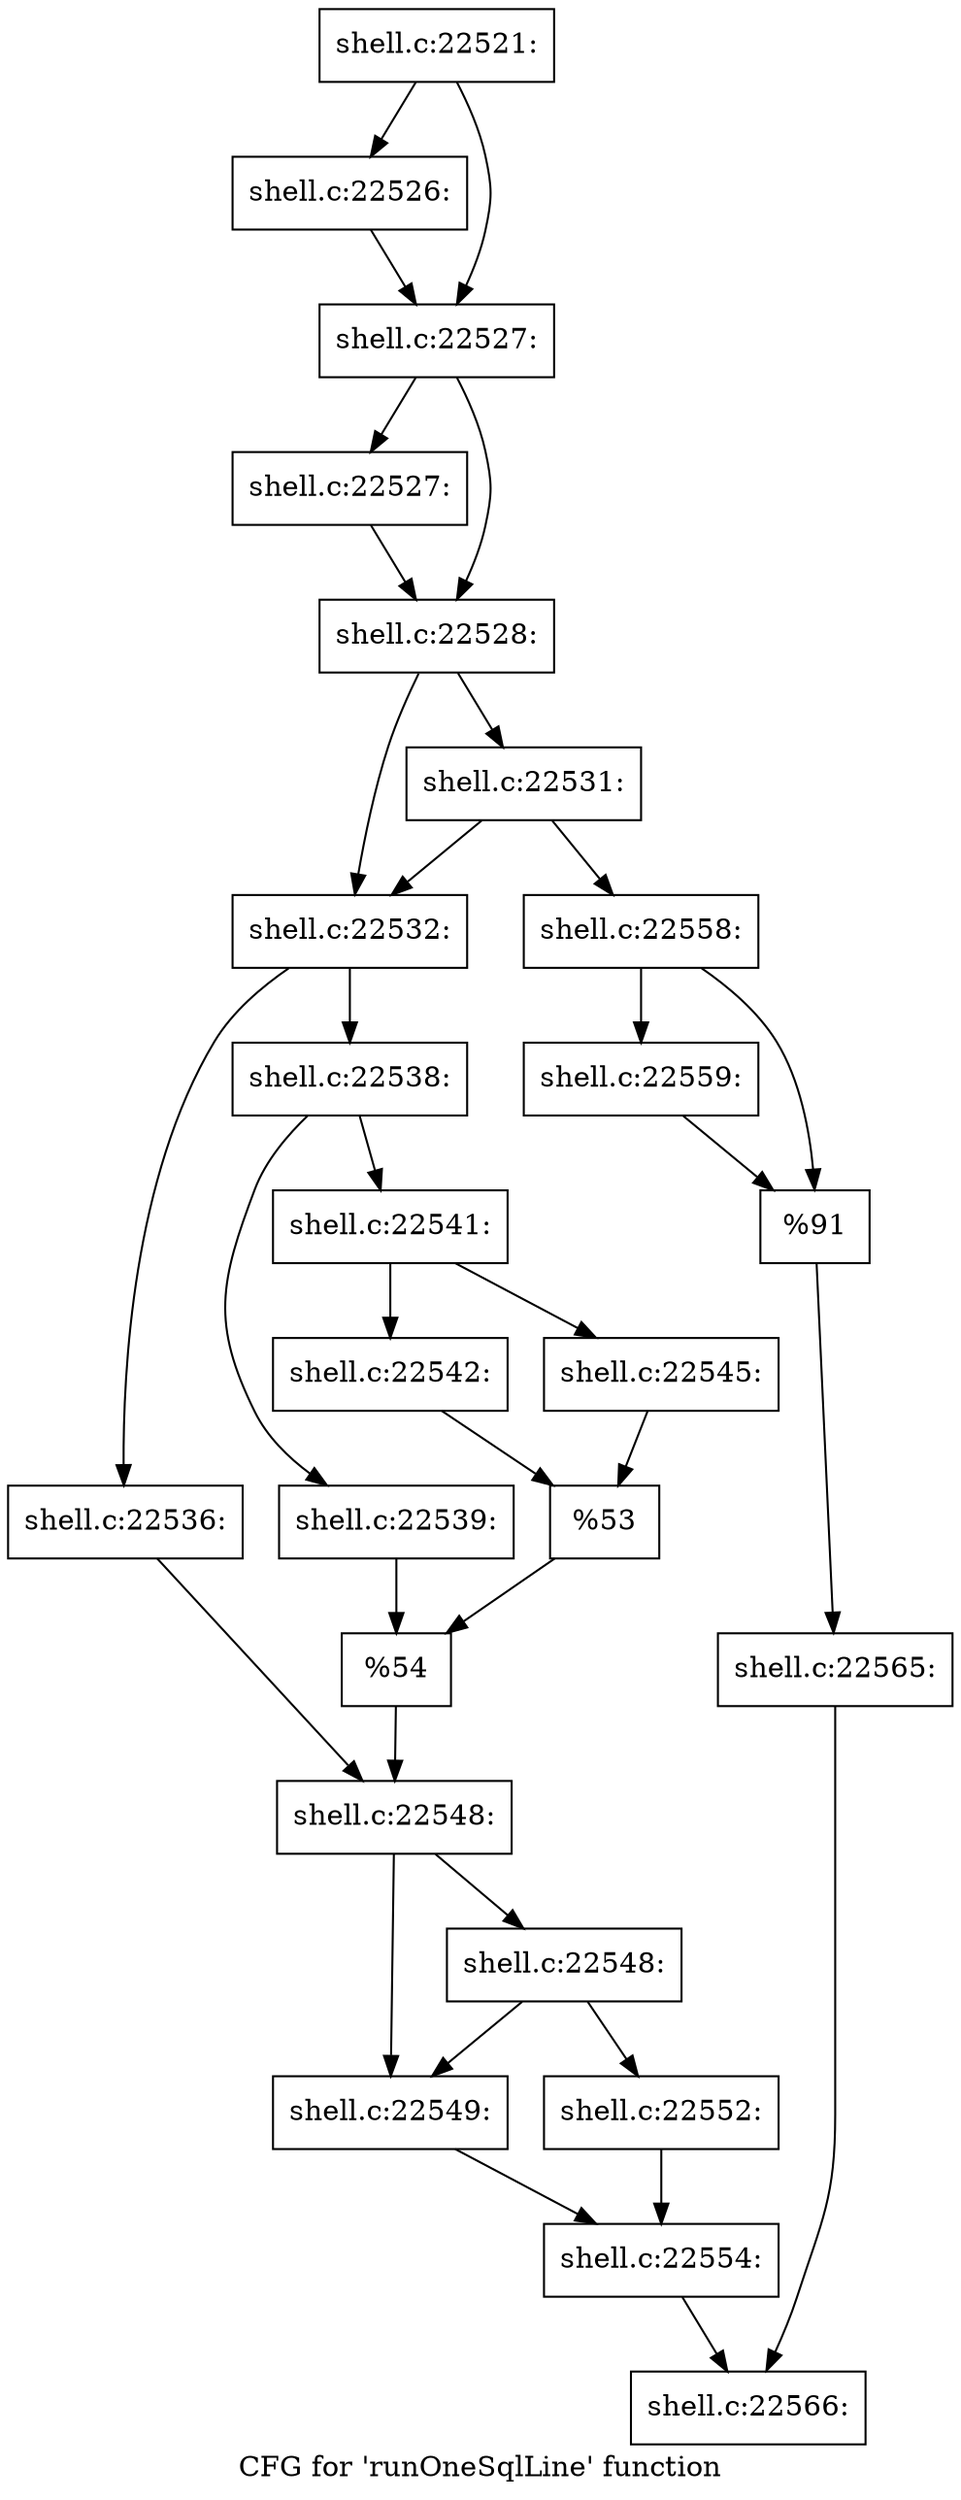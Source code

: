 digraph "CFG for 'runOneSqlLine' function" {
	label="CFG for 'runOneSqlLine' function";

	Node0x5602774d5f00 [shape=record,label="{shell.c:22521:}"];
	Node0x5602774d5f00 -> Node0x5602774e0870;
	Node0x5602774d5f00 -> Node0x5602774e08c0;
	Node0x5602774e0870 [shape=record,label="{shell.c:22526:}"];
	Node0x5602774e0870 -> Node0x5602774e08c0;
	Node0x5602774e08c0 [shape=record,label="{shell.c:22527:}"];
	Node0x5602774e08c0 -> Node0x5602774e0f30;
	Node0x5602774e08c0 -> Node0x5602774e0f80;
	Node0x5602774e0f30 [shape=record,label="{shell.c:22527:}"];
	Node0x5602774e0f30 -> Node0x5602774e0f80;
	Node0x5602774e0f80 [shape=record,label="{shell.c:22528:}"];
	Node0x5602774e0f80 -> Node0x560276099910;
	Node0x5602774e0f80 -> Node0x5602774e2400;
	Node0x5602774e2400 [shape=record,label="{shell.c:22531:}"];
	Node0x5602774e2400 -> Node0x560276099910;
	Node0x5602774e2400 -> Node0x5602774e1de0;
	Node0x560276099910 [shape=record,label="{shell.c:22532:}"];
	Node0x560276099910 -> Node0x5602774e2f60;
	Node0x560276099910 -> Node0x5602774e3000;
	Node0x5602774e2f60 [shape=record,label="{shell.c:22536:}"];
	Node0x5602774e2f60 -> Node0x5602774e2fb0;
	Node0x5602774e3000 [shape=record,label="{shell.c:22538:}"];
	Node0x5602774e3000 -> Node0x5602774e3900;
	Node0x5602774e3000 -> Node0x5602774e39a0;
	Node0x5602774e3900 [shape=record,label="{shell.c:22539:}"];
	Node0x5602774e3900 -> Node0x5602774e3950;
	Node0x5602774e39a0 [shape=record,label="{shell.c:22541:}"];
	Node0x5602774e39a0 -> Node0x5602774e4520;
	Node0x5602774e39a0 -> Node0x5602774e45c0;
	Node0x5602774e4520 [shape=record,label="{shell.c:22542:}"];
	Node0x5602774e4520 -> Node0x5602774e4570;
	Node0x5602774e45c0 [shape=record,label="{shell.c:22545:}"];
	Node0x5602774e45c0 -> Node0x5602774e4570;
	Node0x5602774e4570 [shape=record,label="{%53}"];
	Node0x5602774e4570 -> Node0x5602774e3950;
	Node0x5602774e3950 [shape=record,label="{%54}"];
	Node0x5602774e3950 -> Node0x5602774e2fb0;
	Node0x5602774e2fb0 [shape=record,label="{shell.c:22548:}"];
	Node0x5602774e2fb0 -> Node0x5602774e5780;
	Node0x5602774e2fb0 -> Node0x5602774e5870;
	Node0x5602774e5870 [shape=record,label="{shell.c:22548:}"];
	Node0x5602774e5870 -> Node0x5602774e5820;
	Node0x5602774e5870 -> Node0x5602774e5780;
	Node0x5602774e5780 [shape=record,label="{shell.c:22549:}"];
	Node0x5602774e5780 -> Node0x5602774e57d0;
	Node0x5602774e5820 [shape=record,label="{shell.c:22552:}"];
	Node0x5602774e5820 -> Node0x5602774e57d0;
	Node0x5602774e57d0 [shape=record,label="{shell.c:22554:}"];
	Node0x5602774e57d0 -> Node0x5602774d5ff0;
	Node0x5602774e1de0 [shape=record,label="{shell.c:22558:}"];
	Node0x5602774e1de0 -> Node0x5602774e61e0;
	Node0x5602774e1de0 -> Node0x5602774e7180;
	Node0x5602774e61e0 [shape=record,label="{shell.c:22559:}"];
	Node0x5602774e61e0 -> Node0x5602774e7180;
	Node0x5602774e7180 [shape=record,label="{%91}"];
	Node0x5602774e7180 -> Node0x560275fbd0f0;
	Node0x560275fbd0f0 [shape=record,label="{shell.c:22565:}"];
	Node0x560275fbd0f0 -> Node0x5602774d5ff0;
	Node0x5602774d5ff0 [shape=record,label="{shell.c:22566:}"];
}
